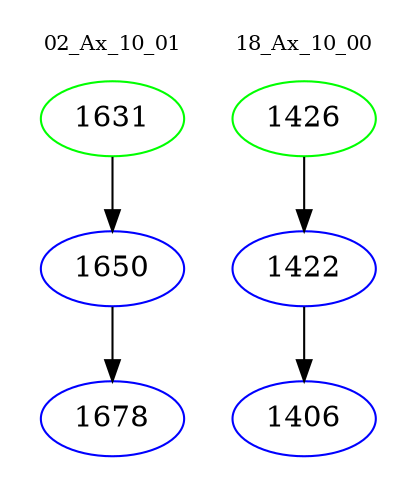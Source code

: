 digraph{
subgraph cluster_0 {
color = white
label = "02_Ax_10_01";
fontsize=10;
T0_1631 [label="1631", color="green"]
T0_1631 -> T0_1650 [color="black"]
T0_1650 [label="1650", color="blue"]
T0_1650 -> T0_1678 [color="black"]
T0_1678 [label="1678", color="blue"]
}
subgraph cluster_1 {
color = white
label = "18_Ax_10_00";
fontsize=10;
T1_1426 [label="1426", color="green"]
T1_1426 -> T1_1422 [color="black"]
T1_1422 [label="1422", color="blue"]
T1_1422 -> T1_1406 [color="black"]
T1_1406 [label="1406", color="blue"]
}
}
